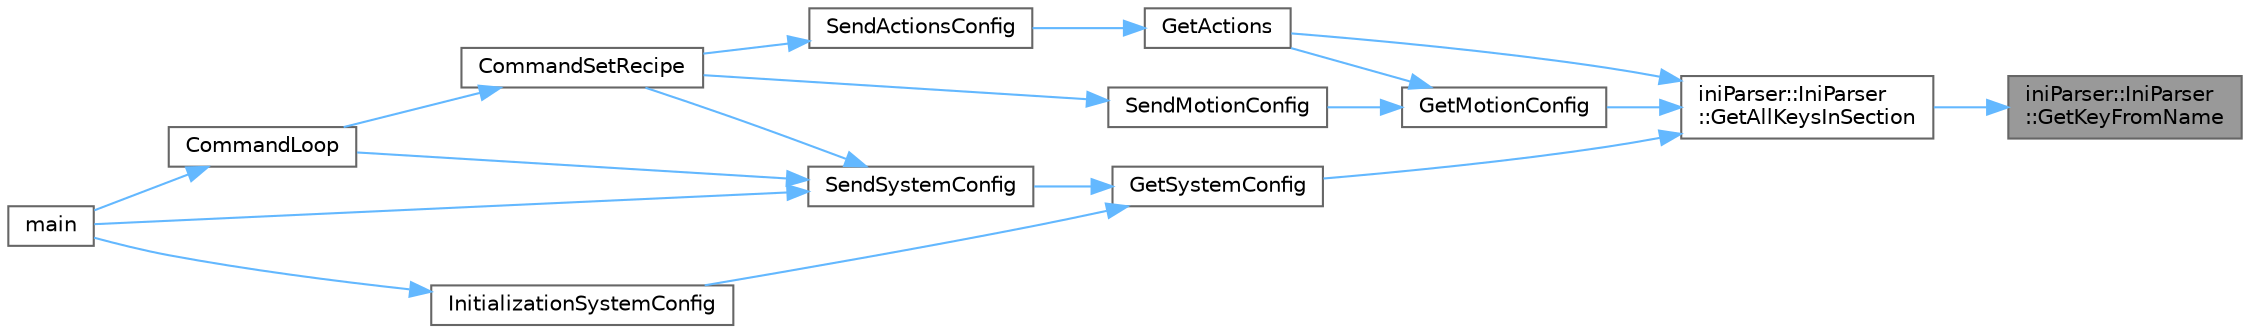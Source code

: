 digraph "iniParser::IniParser::GetKeyFromName"
{
 // LATEX_PDF_SIZE
  bgcolor="transparent";
  edge [fontname=Helvetica,fontsize=10,labelfontname=Helvetica,labelfontsize=10];
  node [fontname=Helvetica,fontsize=10,shape=box,height=0.2,width=0.4];
  rankdir="RL";
  Node1 [id="Node000001",label="iniParser::IniParser\l::GetKeyFromName",height=0.2,width=0.4,color="gray40", fillcolor="grey60", style="filled", fontcolor="black",tooltip="주어진 문자열에서 키명을 추출하는 함수입니다."];
  Node1 -> Node2 [id="edge1_Node000001_Node000002",dir="back",color="steelblue1",style="solid",tooltip=" "];
  Node2 [id="Node000002",label="iniParser::IniParser\l::GetAllKeysInSection",height=0.2,width=0.4,color="grey40", fillcolor="white", style="filled",URL="$a00145.html#a14ee5fb071a7c66a45d7d92ab325e48e",tooltip="INI 파일의 특정 섹션에서 모든 키를 가져오는 함수입니다."];
  Node2 -> Node3 [id="edge2_Node000002_Node000003",dir="back",color="steelblue1",style="solid",tooltip=" "];
  Node3 [id="Node000003",label="GetActions",height=0.2,width=0.4,color="grey40", fillcolor="white", style="filled",URL="$a00059.html#a9470ae1a4450c0115066eabafeb5c698",tooltip="액션 객체 배열을 가져옵니다."];
  Node3 -> Node4 [id="edge3_Node000003_Node000004",dir="back",color="steelblue1",style="solid",tooltip=" "];
  Node4 [id="Node000004",label="SendActionsConfig",height=0.2,width=0.4,color="grey40", fillcolor="white", style="filled",URL="$a00059.html#a1d71225d8f429c3ec023dcc86f760e81",tooltip="액션 구성 정보를 전송합니다."];
  Node4 -> Node5 [id="edge4_Node000004_Node000005",dir="back",color="steelblue1",style="solid",tooltip=" "];
  Node5 [id="Node000005",label="CommandSetRecipe",height=0.2,width=0.4,color="grey40", fillcolor="white", style="filled",URL="$a00059.html#ad1d8d77c29d483b0d119e05173b08673",tooltip="레시피 설정 관련 명령어를 처리합니다."];
  Node5 -> Node6 [id="edge5_Node000005_Node000006",dir="back",color="steelblue1",style="solid",tooltip=" "];
  Node6 [id="Node000006",label="CommandLoop",height=0.2,width=0.4,color="grey40", fillcolor="white", style="filled",URL="$a00059.html#a4bab8a811513db99dd6cf77f2072aa88",tooltip="사용자 명령을 처리하는 루프입니다."];
  Node6 -> Node7 [id="edge6_Node000006_Node000007",dir="back",color="steelblue1",style="solid",tooltip=" "];
  Node7 [id="Node000007",label="main",height=0.2,width=0.4,color="grey40", fillcolor="white", style="filled",URL="$a00059.html#a9ef43c94a04d3145f5f315231da4526e",tooltip=" "];
  Node2 -> Node8 [id="edge7_Node000002_Node000008",dir="back",color="steelblue1",style="solid",tooltip=" "];
  Node8 [id="Node000008",label="GetMotionConfig",height=0.2,width=0.4,color="grey40", fillcolor="white", style="filled",URL="$a00059.html#a8a06f0e167fd52499dd35a88471c5f05",tooltip="모션 구성 정보를 가져옵니다."];
  Node8 -> Node3 [id="edge8_Node000008_Node000003",dir="back",color="steelblue1",style="solid",tooltip=" "];
  Node8 -> Node9 [id="edge9_Node000008_Node000009",dir="back",color="steelblue1",style="solid",tooltip=" "];
  Node9 [id="Node000009",label="SendMotionConfig",height=0.2,width=0.4,color="grey40", fillcolor="white", style="filled",URL="$a00059.html#a54363b47da7e426f01f62ba53b6b9344",tooltip="모션 구성 정보를 전송합니다."];
  Node9 -> Node5 [id="edge10_Node000009_Node000005",dir="back",color="steelblue1",style="solid",tooltip=" "];
  Node2 -> Node10 [id="edge11_Node000002_Node000010",dir="back",color="steelblue1",style="solid",tooltip=" "];
  Node10 [id="Node000010",label="GetSystemConfig",height=0.2,width=0.4,color="grey40", fillcolor="white", style="filled",URL="$a00059.html#aee94903f757b096a3d7a3eacf58d8f2f",tooltip="시스템 구성 정보를 가져옵니다."];
  Node10 -> Node11 [id="edge12_Node000010_Node000011",dir="back",color="steelblue1",style="solid",tooltip=" "];
  Node11 [id="Node000011",label="InitializationSystemConfig",height=0.2,width=0.4,color="grey40", fillcolor="white", style="filled",URL="$a00059.html#ab004bb3ed848531ece00b3093909b2ad",tooltip="시스템 구성 정보를 초기화합니다."];
  Node11 -> Node7 [id="edge13_Node000011_Node000007",dir="back",color="steelblue1",style="solid",tooltip=" "];
  Node10 -> Node12 [id="edge14_Node000010_Node000012",dir="back",color="steelblue1",style="solid",tooltip=" "];
  Node12 [id="Node000012",label="SendSystemConfig",height=0.2,width=0.4,color="grey40", fillcolor="white", style="filled",URL="$a00059.html#ad1c7cc0ca7b7cd239b6120ea7dafd9b6",tooltip="시스템 구성 정보를 전송합니다."];
  Node12 -> Node6 [id="edge15_Node000012_Node000006",dir="back",color="steelblue1",style="solid",tooltip=" "];
  Node12 -> Node5 [id="edge16_Node000012_Node000005",dir="back",color="steelblue1",style="solid",tooltip=" "];
  Node12 -> Node7 [id="edge17_Node000012_Node000007",dir="back",color="steelblue1",style="solid",tooltip=" "];
}
